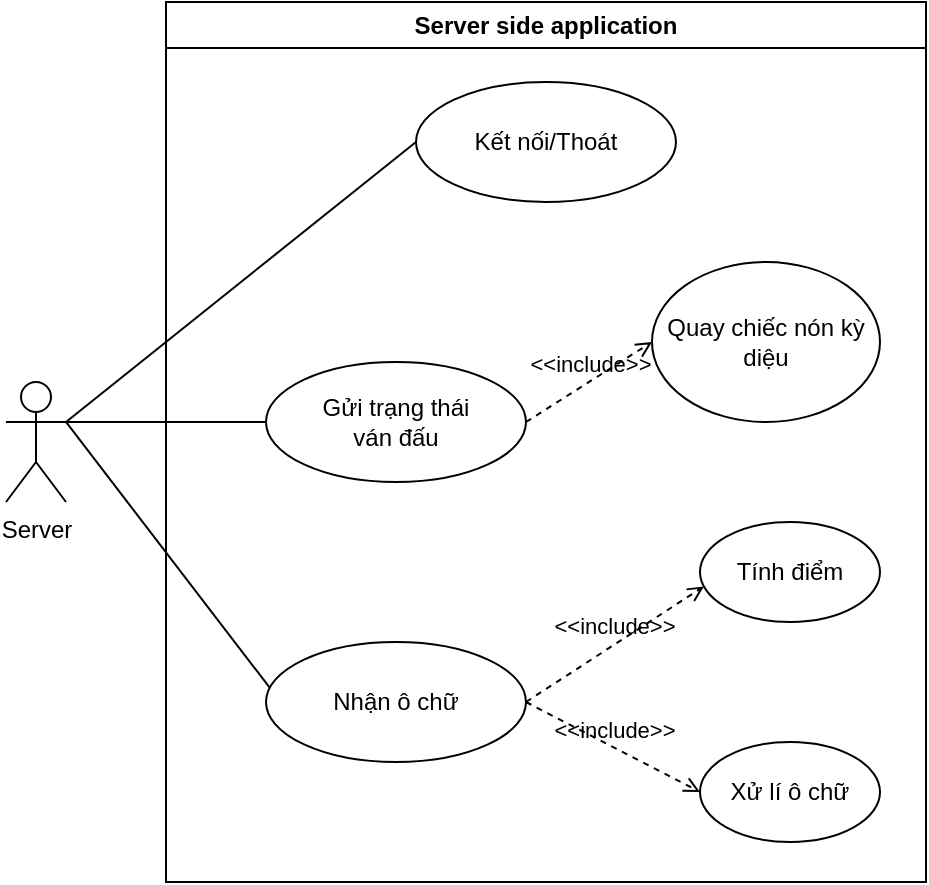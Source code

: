 <mxfile version="20.6.0" type="device"><diagram id="-FHWTOwBVS69jT0xWish" name="Trang-1"><mxGraphModel dx="1038" dy="489" grid="1" gridSize="10" guides="1" tooltips="1" connect="1" arrows="1" fold="1" page="1" pageScale="1" pageWidth="827" pageHeight="1169" math="0" shadow="0"><root><mxCell id="0"/><mxCell id="1" parent="0"/><mxCell id="bhqkTPQpeHTujsAtz1ue-2" value="Server side application" style="swimlane;whiteSpace=wrap;html=1;" parent="1" vertex="1"><mxGeometry x="390" y="50" width="380" height="440" as="geometry"/></mxCell><mxCell id="bhqkTPQpeHTujsAtz1ue-8" value="Kết nối/Thoát" style="ellipse;whiteSpace=wrap;html=1;" parent="bhqkTPQpeHTujsAtz1ue-2" vertex="1"><mxGeometry x="125" y="40" width="130" height="60" as="geometry"/></mxCell><mxCell id="bhqkTPQpeHTujsAtz1ue-16" value="Gửi trạng thái &lt;br&gt;ván đấu" style="ellipse;whiteSpace=wrap;html=1;" parent="bhqkTPQpeHTujsAtz1ue-2" vertex="1"><mxGeometry x="50" y="180" width="130" height="60" as="geometry"/></mxCell><mxCell id="Bbfu9BiqjcOOov5p1U3q-5" value="Nhận ô chữ" style="ellipse;whiteSpace=wrap;html=1;" vertex="1" parent="bhqkTPQpeHTujsAtz1ue-2"><mxGeometry x="50" y="320" width="130" height="60" as="geometry"/></mxCell><mxCell id="bhqkTPQpeHTujsAtz1ue-26" value="Quay chiếc nón kỳ diệu" style="ellipse;whiteSpace=wrap;html=1;" parent="bhqkTPQpeHTujsAtz1ue-2" vertex="1"><mxGeometry x="243" y="130" width="114" height="80" as="geometry"/></mxCell><mxCell id="Bbfu9BiqjcOOov5p1U3q-7" value="&amp;lt;&amp;lt;include&amp;gt;&amp;gt;" style="html=1;verticalAlign=bottom;labelBackgroundColor=none;endArrow=open;endFill=0;dashed=1;rounded=0;entryX=0;entryY=0.5;entryDx=0;entryDy=0;exitX=1;exitY=0.5;exitDx=0;exitDy=0;" edge="1" parent="bhqkTPQpeHTujsAtz1ue-2" source="bhqkTPQpeHTujsAtz1ue-16" target="bhqkTPQpeHTujsAtz1ue-26"><mxGeometry width="160" relative="1" as="geometry"><mxPoint x="-40" y="210" as="sourcePoint"/><mxPoint x="120" y="210" as="targetPoint"/></mxGeometry></mxCell><mxCell id="bhqkTPQpeHTujsAtz1ue-27" value="Tính điểm" style="ellipse;whiteSpace=wrap;html=1;" parent="bhqkTPQpeHTujsAtz1ue-2" vertex="1"><mxGeometry x="267" y="260" width="90" height="50" as="geometry"/></mxCell><mxCell id="Bbfu9BiqjcOOov5p1U3q-8" value="&amp;lt;&amp;lt;include&amp;gt;&amp;gt;" style="html=1;verticalAlign=bottom;labelBackgroundColor=none;endArrow=open;endFill=0;dashed=1;rounded=0;entryX=0.022;entryY=0.644;entryDx=0;entryDy=0;exitX=1;exitY=0.5;exitDx=0;exitDy=0;entryPerimeter=0;" edge="1" parent="bhqkTPQpeHTujsAtz1ue-2" source="Bbfu9BiqjcOOov5p1U3q-5" target="bhqkTPQpeHTujsAtz1ue-27"><mxGeometry width="160" relative="1" as="geometry"><mxPoint x="-40" y="190" as="sourcePoint"/><mxPoint x="120" y="190" as="targetPoint"/></mxGeometry></mxCell><mxCell id="bhqkTPQpeHTujsAtz1ue-25" value="Xử lí ô chữ" style="ellipse;whiteSpace=wrap;html=1;" parent="bhqkTPQpeHTujsAtz1ue-2" vertex="1"><mxGeometry x="267" y="370" width="90" height="50" as="geometry"/></mxCell><mxCell id="Bbfu9BiqjcOOov5p1U3q-6" value="&amp;lt;&amp;lt;include&amp;gt;&amp;gt;" style="html=1;verticalAlign=bottom;labelBackgroundColor=none;endArrow=open;endFill=0;dashed=1;rounded=0;exitX=1;exitY=0.5;exitDx=0;exitDy=0;entryX=0;entryY=0.5;entryDx=0;entryDy=0;" edge="1" parent="bhqkTPQpeHTujsAtz1ue-2" source="Bbfu9BiqjcOOov5p1U3q-5" target="bhqkTPQpeHTujsAtz1ue-25"><mxGeometry width="160" relative="1" as="geometry"><mxPoint x="-40" y="200" as="sourcePoint"/><mxPoint x="120" y="200" as="targetPoint"/></mxGeometry></mxCell><mxCell id="bhqkTPQpeHTujsAtz1ue-4" value="Server&lt;br&gt;" style="shape=umlActor;verticalLabelPosition=bottom;verticalAlign=top;html=1;outlineConnect=0;" parent="1" vertex="1"><mxGeometry x="310" y="240" width="30" height="60" as="geometry"/></mxCell><mxCell id="Bbfu9BiqjcOOov5p1U3q-9" value="" style="endArrow=none;html=1;rounded=0;entryX=0;entryY=0.5;entryDx=0;entryDy=0;exitX=1;exitY=0.333;exitDx=0;exitDy=0;exitPerimeter=0;" edge="1" parent="1" source="bhqkTPQpeHTujsAtz1ue-4" target="bhqkTPQpeHTujsAtz1ue-8"><mxGeometry width="50" height="50" relative="1" as="geometry"><mxPoint x="390" y="280" as="sourcePoint"/><mxPoint x="440" y="230" as="targetPoint"/></mxGeometry></mxCell><mxCell id="Bbfu9BiqjcOOov5p1U3q-10" value="" style="endArrow=none;html=1;rounded=0;entryX=0;entryY=0.5;entryDx=0;entryDy=0;exitX=1;exitY=0.333;exitDx=0;exitDy=0;exitPerimeter=0;" edge="1" parent="1" source="bhqkTPQpeHTujsAtz1ue-4" target="bhqkTPQpeHTujsAtz1ue-16"><mxGeometry width="50" height="50" relative="1" as="geometry"><mxPoint x="390" y="280" as="sourcePoint"/><mxPoint x="440" y="230" as="targetPoint"/></mxGeometry></mxCell><mxCell id="Bbfu9BiqjcOOov5p1U3q-11" value="" style="endArrow=none;html=1;rounded=0;entryX=0.015;entryY=0.383;entryDx=0;entryDy=0;entryPerimeter=0;exitX=1;exitY=0.333;exitDx=0;exitDy=0;exitPerimeter=0;" edge="1" parent="1" source="bhqkTPQpeHTujsAtz1ue-4" target="Bbfu9BiqjcOOov5p1U3q-5"><mxGeometry width="50" height="50" relative="1" as="geometry"><mxPoint x="390" y="280" as="sourcePoint"/><mxPoint x="440" y="230" as="targetPoint"/></mxGeometry></mxCell></root></mxGraphModel></diagram></mxfile>